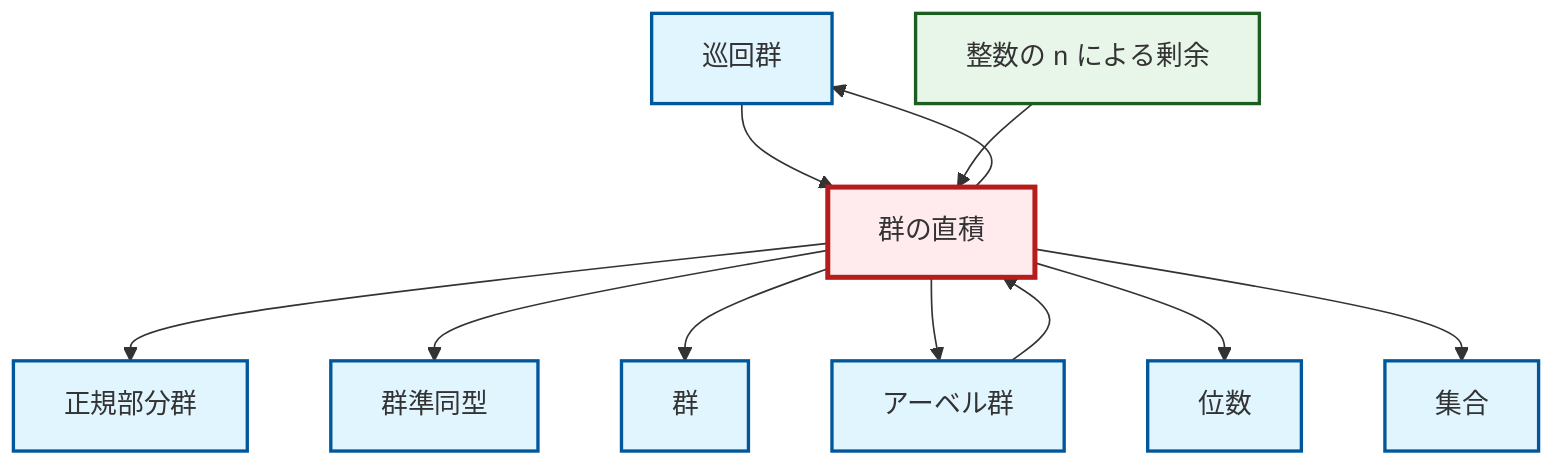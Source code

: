 graph TD
    classDef definition fill:#e1f5fe,stroke:#01579b,stroke-width:2px
    classDef theorem fill:#f3e5f5,stroke:#4a148c,stroke-width:2px
    classDef axiom fill:#fff3e0,stroke:#e65100,stroke-width:2px
    classDef example fill:#e8f5e9,stroke:#1b5e20,stroke-width:2px
    classDef current fill:#ffebee,stroke:#b71c1c,stroke-width:3px
    def-order["位数"]:::definition
    def-set["集合"]:::definition
    def-cyclic-group["巡回群"]:::definition
    def-normal-subgroup["正規部分群"]:::definition
    ex-quotient-integers-mod-n["整数の n による剰余"]:::example
    def-abelian-group["アーベル群"]:::definition
    def-group["群"]:::definition
    def-homomorphism["群準同型"]:::definition
    def-direct-product["群の直積"]:::definition
    def-direct-product --> def-normal-subgroup
    def-direct-product --> def-homomorphism
    def-cyclic-group --> def-direct-product
    ex-quotient-integers-mod-n --> def-direct-product
    def-direct-product --> def-group
    def-direct-product --> def-abelian-group
    def-direct-product --> def-order
    def-direct-product --> def-cyclic-group
    def-direct-product --> def-set
    def-abelian-group --> def-direct-product
    class def-direct-product current